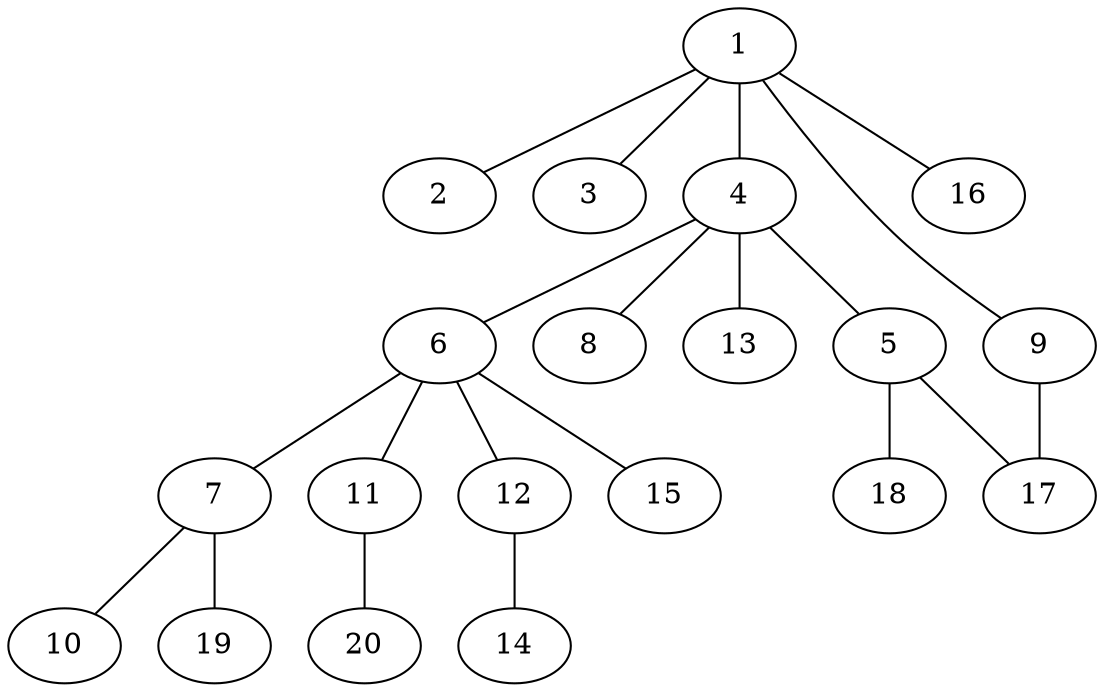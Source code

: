 graph graphname {1--2
1--3
1--4
1--9
1--16
4--5
4--6
4--8
4--13
5--17
5--18
6--7
6--11
6--12
6--15
7--10
7--19
9--17
11--20
12--14
}